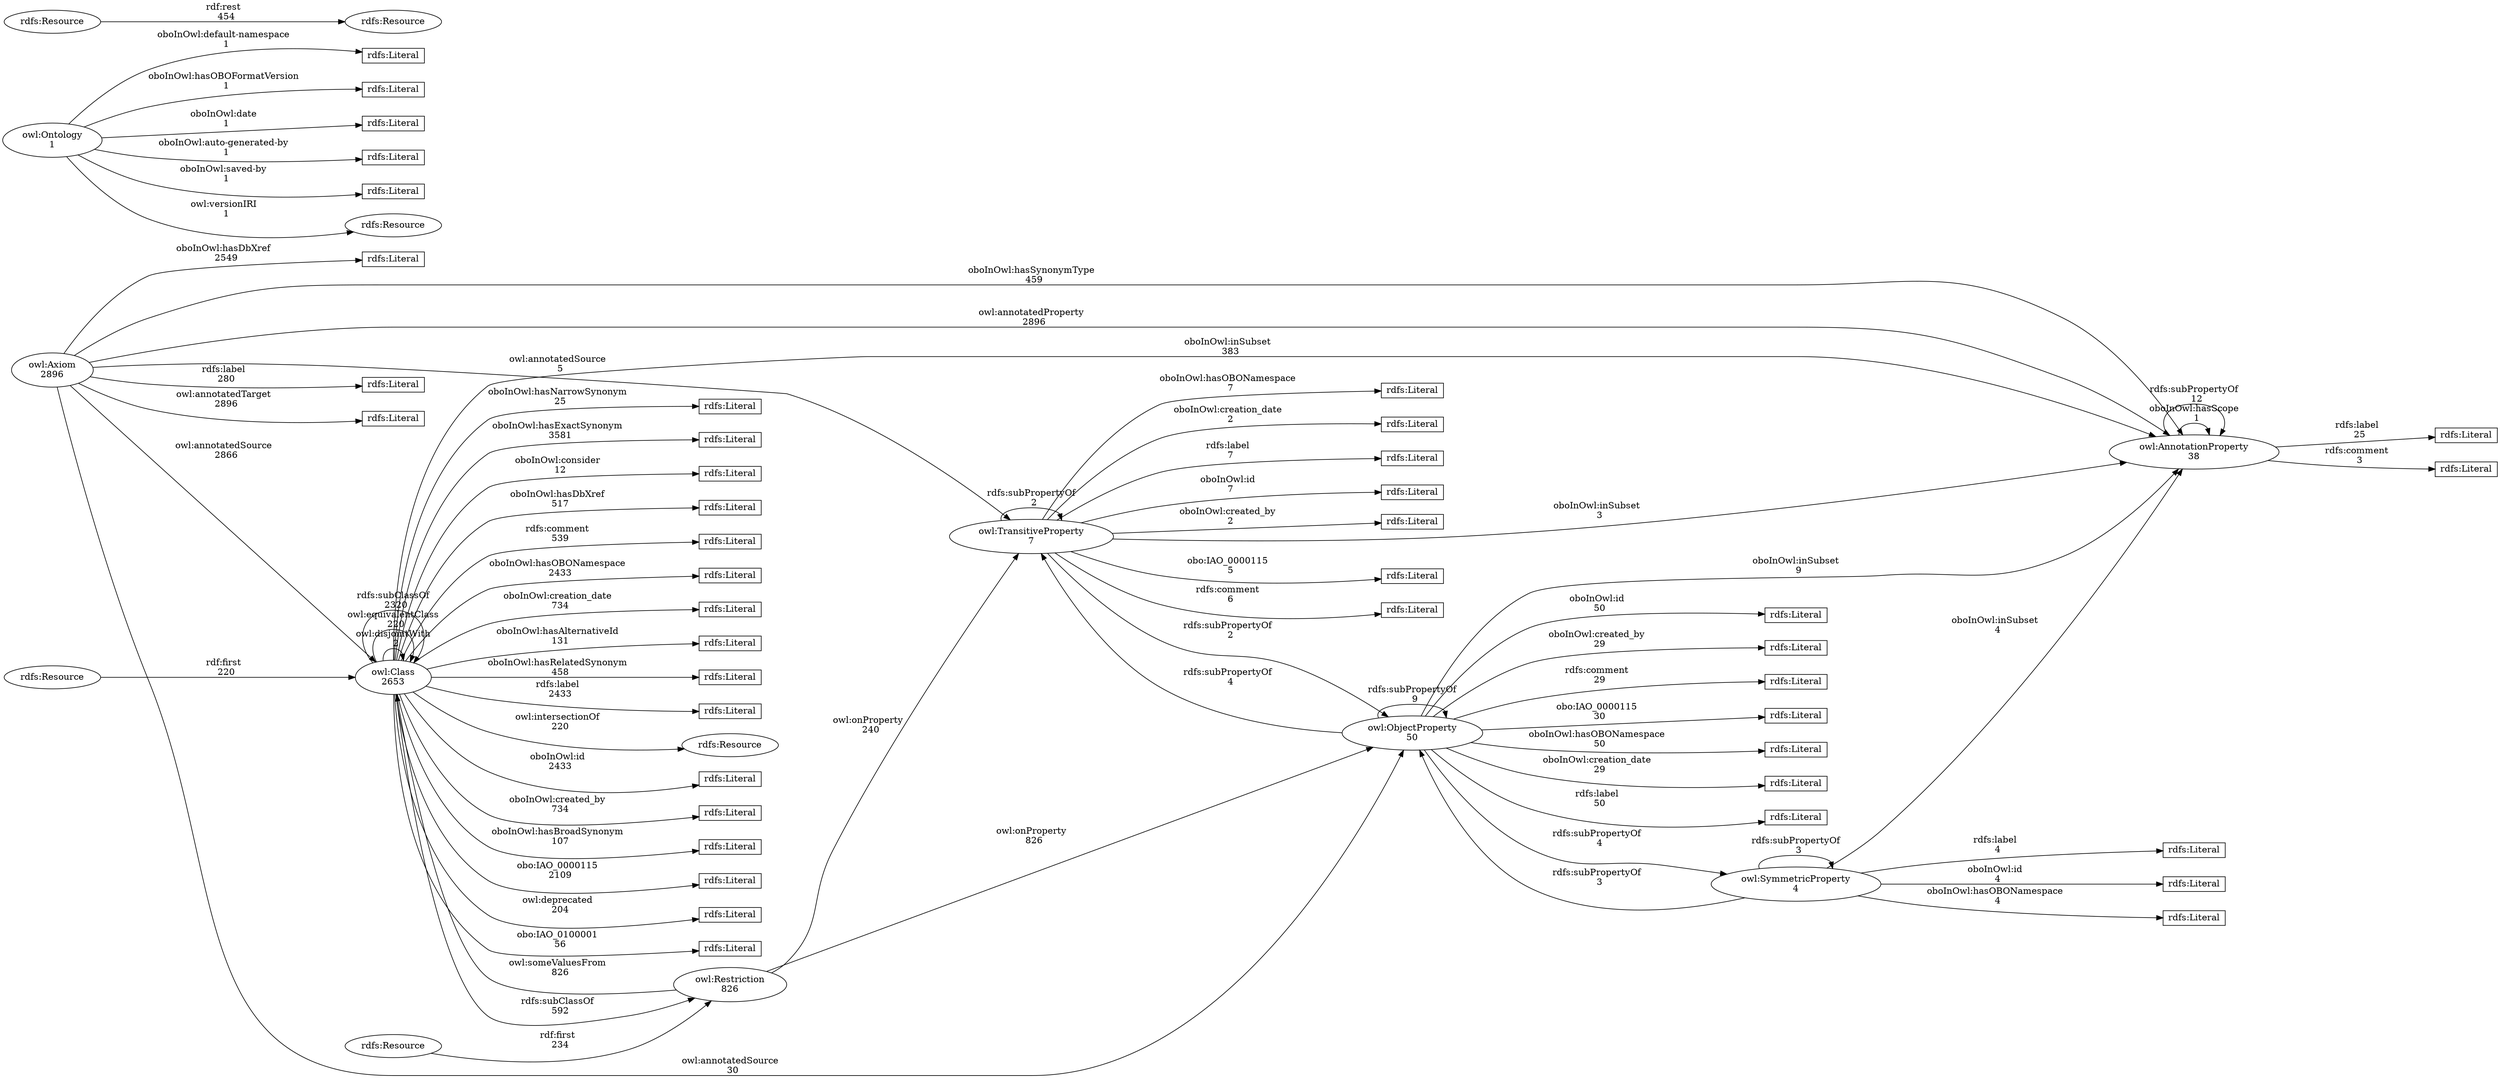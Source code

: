 digraph {
    ranksep=2;
    rankdir="LR";
    charset="utf-8";

    // Class relations with the numbers of edges
    "owl:AnnotationProperty" -> "owl:AnnotationProperty" [ label="oboInOwl:hasScope\n  1"];
    "owl:AnnotationProperty" -> "owl:AnnotationProperty" [ label="rdfs:subPropertyOf\n  12"];
    "owl:AnnotationProperty" -> "rdfs:Literal12" [ label="rdfs:label\n  25"];
    "owl:AnnotationProperty" -> "rdfs:Literal5" [ label="rdfs:comment\n  3"];
    "owl:Axiom" -> "owl:AnnotationProperty" [ label="oboInOwl:hasSynonymType\n  459"];
    "owl:Axiom" -> "owl:AnnotationProperty" [ label="owl:annotatedProperty\n  2896"];
    "owl:Axiom" -> "owl:Class" [ label="owl:annotatedSource\n  2866"];
    "owl:Axiom" -> "owl:ObjectProperty" [ label="owl:annotatedSource\n  30"];
    "owl:Axiom" -> "owl:TransitiveProperty" [ label="owl:annotatedSource\n  5"];
    "owl:Axiom" -> "rdfs:Literal11" [ label="rdfs:label\n  280"];
    "owl:Axiom" -> "rdfs:Literal22" [ label="owl:annotatedTarget\n  2896"];
    "owl:Axiom" -> "rdfs:Literal36" [ label="oboInOwl:hasDbXref\n  2549"];
    "owl:Class" -> "owl:AnnotationProperty" [ label="oboInOwl:inSubset\n  383"];
    "owl:Class" -> "owl:Class" [ label="owl:disjointWith\n  2"];
    "owl:Class" -> "owl:Class" [ label="owl:equivalentClass\n  220"];
    "owl:Class" -> "owl:Class" [ label="rdfs:subClassOf\n  2320"];
    "owl:Class" -> "owl:Restriction" [ label="rdfs:subClassOf\n  592"];
    "owl:Class" -> "rdfs:Literal16" [ label="oboInOwl:id\n  2433"];
    "owl:Class" -> "rdfs:Literal21" [ label="oboInOwl:created_by\n  734"];
    "owl:Class" -> "rdfs:Literal25" [ label="oboInOwl:hasBroadSynonym\n  107"];
    "owl:Class" -> "rdfs:Literal28" [ label="obo:IAO_0000115\n  2109"];
    "owl:Class" -> "rdfs:Literal29" [ label="owl:deprecated\n  204"];
    "owl:Class" -> "rdfs:Literal30" [ label="obo:IAO_0100001\n  56"];
    "owl:Class" -> "rdfs:Literal31" [ label="oboInOwl:hasNarrowSynonym\n  25"];
    "owl:Class" -> "rdfs:Literal32" [ label="oboInOwl:hasExactSynonym\n  3581"];
    "owl:Class" -> "rdfs:Literal34" [ label="oboInOwl:consider\n  12"];
    "owl:Class" -> "rdfs:Literal37" [ label="oboInOwl:hasDbXref\n  517"];
    "owl:Class" -> "rdfs:Literal4" [ label="rdfs:comment\n  539"];
    "owl:Class" -> "rdfs:Literal40" [ label="oboInOwl:hasOBONamespace\n  2433"];
    "owl:Class" -> "rdfs:Literal44" [ label="oboInOwl:creation_date\n  734"];
    "owl:Class" -> "rdfs:Literal47" [ label="oboInOwl:hasAlternativeId\n  131"];
    "owl:Class" -> "rdfs:Literal48" [ label="oboInOwl:hasRelatedSynonym\n  458"];
    "owl:Class" -> "rdfs:Literal8" [ label="rdfs:label\n  2433"];
    "owl:Class" -> "rdfs:Resource1" [ label="owl:intersectionOf\n  220"];
    "owl:ObjectProperty" -> "owl:AnnotationProperty" [ label="oboInOwl:inSubset\n  9"];
    "owl:ObjectProperty" -> "owl:ObjectProperty" [ label="rdfs:subPropertyOf\n  9"];
    "owl:ObjectProperty" -> "owl:SymmetricProperty" [ label="rdfs:subPropertyOf\n  4"];
    "owl:ObjectProperty" -> "owl:TransitiveProperty" [ label="rdfs:subPropertyOf\n  4"];
    "owl:ObjectProperty" -> "rdfs:Literal13" [ label="rdfs:label\n  50"];
    "owl:ObjectProperty" -> "rdfs:Literal14" [ label="oboInOwl:id\n  50"];
    "owl:ObjectProperty" -> "rdfs:Literal19" [ label="oboInOwl:created_by\n  29"];
    "owl:ObjectProperty" -> "rdfs:Literal2" [ label="rdfs:comment\n  29"];
    "owl:ObjectProperty" -> "rdfs:Literal26" [ label="obo:IAO_0000115\n  30"];
    "owl:ObjectProperty" -> "rdfs:Literal38" [ label="oboInOwl:hasOBONamespace\n  50"];
    "owl:ObjectProperty" -> "rdfs:Literal42" [ label="oboInOwl:creation_date\n  29"];
    "owl:Ontology" -> "rdfs:Literal18" [ label="oboInOwl:default-namespace\n  1"];
    "owl:Ontology" -> "rdfs:Literal33" [ label="oboInOwl:hasOBOFormatVersion\n  1"];
    "owl:Ontology" -> "rdfs:Literal35" [ label="oboInOwl:date\n  1"];
    "owl:Ontology" -> "rdfs:Literal49" [ label="oboInOwl:auto-generated-by\n  1"];
    "owl:Ontology" -> "rdfs:Literal7" [ label="oboInOwl:saved-by\n  1"];
    "owl:Ontology" -> "rdfs:Resource6" [ label="owl:versionIRI\n  1"];
    "owl:Restriction" -> "owl:Class" [ label="owl:someValuesFrom\n  826"];
    "owl:Restriction" -> "owl:ObjectProperty" [ label="owl:onProperty\n  826"];
    "owl:Restriction" -> "owl:TransitiveProperty" [ label="owl:onProperty\n  240"];
    "owl:SymmetricProperty" -> "owl:AnnotationProperty" [ label="oboInOwl:inSubset\n  4"];
    "owl:SymmetricProperty" -> "owl:ObjectProperty" [ label="rdfs:subPropertyOf\n  3"];
    "owl:SymmetricProperty" -> "owl:SymmetricProperty" [ label="rdfs:subPropertyOf\n  3"];
    "owl:SymmetricProperty" -> "rdfs:Literal10" [ label="rdfs:label\n  4"];
    "owl:SymmetricProperty" -> "rdfs:Literal17" [ label="oboInOwl:id\n  4"];
    "owl:SymmetricProperty" -> "rdfs:Literal41" [ label="oboInOwl:hasOBONamespace\n  4"];
    "owl:TransitiveProperty" -> "owl:AnnotationProperty" [ label="oboInOwl:inSubset\n  3"];
    "owl:TransitiveProperty" -> "owl:ObjectProperty" [ label="rdfs:subPropertyOf\n  2"];
    "owl:TransitiveProperty" -> "owl:TransitiveProperty" [ label="rdfs:subPropertyOf\n  2"];
    "owl:TransitiveProperty" -> "rdfs:Literal15" [ label="oboInOwl:id\n  7"];
    "owl:TransitiveProperty" -> "rdfs:Literal20" [ label="oboInOwl:created_by\n  2"];
    "owl:TransitiveProperty" -> "rdfs:Literal27" [ label="obo:IAO_0000115\n  5"];
    "owl:TransitiveProperty" -> "rdfs:Literal3" [ label="rdfs:comment\n  6"];
    "owl:TransitiveProperty" -> "rdfs:Literal39" [ label="oboInOwl:hasOBONamespace\n  7"];
    "owl:TransitiveProperty" -> "rdfs:Literal43" [ label="oboInOwl:creation_date\n  2"];
    "owl:TransitiveProperty" -> "rdfs:Literal9" [ label="rdfs:label\n  7"];
    "rdfs:Resource23" -> "rdfs:Resource24" [ label="rdf:rest\n  454"];
    "rdfs:Resource45" -> "owl:Restriction" [ label="rdf:first\n  234"];
    "rdfs:Resource46" -> "owl:Class" [ label="rdf:first\n  220"];

    // The number of entities
    "owl:AnnotationProperty" [ label="owl:AnnotationProperty\n38" ] ;
    "owl:Axiom" [ label="owl:Axiom\n2896" ] ;
    "owl:Class" [ label="owl:Class\n2653" ] ;
    "owl:ObjectProperty" [ label="owl:ObjectProperty\n50" ] ;
    "owl:Ontology" [ label="owl:Ontology\n1" ] ;
    "owl:Restriction" [ label="owl:Restriction\n826" ] ;
    "owl:SymmetricProperty" [ label="owl:SymmetricProperty\n4" ] ;
    "owl:TransitiveProperty" [ label="owl:TransitiveProperty\n7" ] ;
    "rdfs:Literal10" [ label="rdfs:Literal", shape=box, height=0.3 ] ;
    "rdfs:Literal11" [ label="rdfs:Literal", shape=box, height=0.3 ] ;
    "rdfs:Literal12" [ label="rdfs:Literal", shape=box, height=0.3 ] ;
    "rdfs:Literal13" [ label="rdfs:Literal", shape=box, height=0.3 ] ;
    "rdfs:Literal14" [ label="rdfs:Literal", shape=box, height=0.3 ] ;
    "rdfs:Literal15" [ label="rdfs:Literal", shape=box, height=0.3 ] ;
    "rdfs:Literal16" [ label="rdfs:Literal", shape=box, height=0.3 ] ;
    "rdfs:Literal17" [ label="rdfs:Literal", shape=box, height=0.3 ] ;
    "rdfs:Literal18" [ label="rdfs:Literal", shape=box, height=0.3 ] ;
    "rdfs:Literal19" [ label="rdfs:Literal", shape=box, height=0.3 ] ;
    "rdfs:Literal2" [ label="rdfs:Literal", shape=box, height=0.3 ] ;
    "rdfs:Literal20" [ label="rdfs:Literal", shape=box, height=0.3 ] ;
    "rdfs:Literal21" [ label="rdfs:Literal", shape=box, height=0.3 ] ;
    "rdfs:Literal22" [ label="rdfs:Literal", shape=box, height=0.3 ] ;
    "rdfs:Literal25" [ label="rdfs:Literal", shape=box, height=0.3 ] ;
    "rdfs:Literal26" [ label="rdfs:Literal", shape=box, height=0.3 ] ;
    "rdfs:Literal27" [ label="rdfs:Literal", shape=box, height=0.3 ] ;
    "rdfs:Literal28" [ label="rdfs:Literal", shape=box, height=0.3 ] ;
    "rdfs:Literal29" [ label="rdfs:Literal", shape=box, height=0.3 ] ;
    "rdfs:Literal3" [ label="rdfs:Literal", shape=box, height=0.3 ] ;
    "rdfs:Literal30" [ label="rdfs:Literal", shape=box, height=0.3 ] ;
    "rdfs:Literal31" [ label="rdfs:Literal", shape=box, height=0.3 ] ;
    "rdfs:Literal32" [ label="rdfs:Literal", shape=box, height=0.3 ] ;
    "rdfs:Literal33" [ label="rdfs:Literal", shape=box, height=0.3 ] ;
    "rdfs:Literal34" [ label="rdfs:Literal", shape=box, height=0.3 ] ;
    "rdfs:Literal35" [ label="rdfs:Literal", shape=box, height=0.3 ] ;
    "rdfs:Literal36" [ label="rdfs:Literal", shape=box, height=0.3 ] ;
    "rdfs:Literal37" [ label="rdfs:Literal", shape=box, height=0.3 ] ;
    "rdfs:Literal38" [ label="rdfs:Literal", shape=box, height=0.3 ] ;
    "rdfs:Literal39" [ label="rdfs:Literal", shape=box, height=0.3 ] ;
    "rdfs:Literal4" [ label="rdfs:Literal", shape=box, height=0.3 ] ;
    "rdfs:Literal40" [ label="rdfs:Literal", shape=box, height=0.3 ] ;
    "rdfs:Literal41" [ label="rdfs:Literal", shape=box, height=0.3 ] ;
    "rdfs:Literal42" [ label="rdfs:Literal", shape=box, height=0.3 ] ;
    "rdfs:Literal43" [ label="rdfs:Literal", shape=box, height=0.3 ] ;
    "rdfs:Literal44" [ label="rdfs:Literal", shape=box, height=0.3 ] ;
    "rdfs:Literal47" [ label="rdfs:Literal", shape=box, height=0.3 ] ;
    "rdfs:Literal48" [ label="rdfs:Literal", shape=box, height=0.3 ] ;
    "rdfs:Literal49" [ label="rdfs:Literal", shape=box, height=0.3 ] ;
    "rdfs:Literal5" [ label="rdfs:Literal", shape=box, height=0.3 ] ;
    "rdfs:Literal7" [ label="rdfs:Literal", shape=box, height=0.3 ] ;
    "rdfs:Literal8" [ label="rdfs:Literal", shape=box, height=0.3 ] ;
    "rdfs:Literal9" [ label="rdfs:Literal", shape=box, height=0.3 ] ;
    "rdfs:Resource1" [ label="rdfs:Resource" ] ;
    "rdfs:Resource23" [ label="rdfs:Resource" ] ;
    "rdfs:Resource24" [ label="rdfs:Resource" ] ;
    "rdfs:Resource45" [ label="rdfs:Resource" ] ;
    "rdfs:Resource46" [ label="rdfs:Resource" ] ;
    "rdfs:Resource6" [ label="rdfs:Resource" ] ;

}
